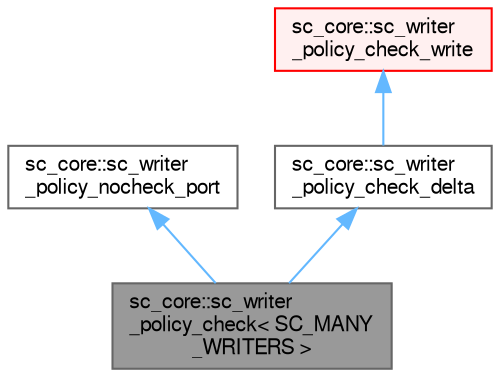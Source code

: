 digraph "sc_core::sc_writer_policy_check&lt; SC_MANY_WRITERS &gt;"
{
 // LATEX_PDF_SIZE
  bgcolor="transparent";
  edge [fontname=FreeSans,fontsize=10,labelfontname=FreeSans,labelfontsize=10];
  node [fontname=FreeSans,fontsize=10,shape=box,height=0.2,width=0.4];
  Node1 [id="Node000001",label="sc_core::sc_writer\l_policy_check\< SC_MANY\l_WRITERS \>",height=0.2,width=0.4,color="gray40", fillcolor="grey60", style="filled", fontcolor="black",tooltip=" "];
  Node2 -> Node1 [id="edge1_Node000001_Node000002",dir="back",color="steelblue1",style="solid",tooltip=" "];
  Node2 [id="Node000002",label="sc_core::sc_writer\l_policy_nocheck_port",height=0.2,width=0.4,color="gray40", fillcolor="white", style="filled",URL="$a01541.html",tooltip=" "];
  Node3 -> Node1 [id="edge2_Node000001_Node000003",dir="back",color="steelblue1",style="solid",tooltip=" "];
  Node3 [id="Node000003",label="sc_core::sc_writer\l_policy_check_delta",height=0.2,width=0.4,color="gray40", fillcolor="white", style="filled",URL="$a01537.html",tooltip=" "];
  Node4 -> Node3 [id="edge3_Node000003_Node000004",dir="back",color="steelblue1",style="solid",tooltip=" "];
  Node4 [id="Node000004",label="sc_core::sc_writer\l_policy_check_write",height=0.2,width=0.4,color="red", fillcolor="#FFF0F0", style="filled",URL="$a01533.html",tooltip=" "];
}
